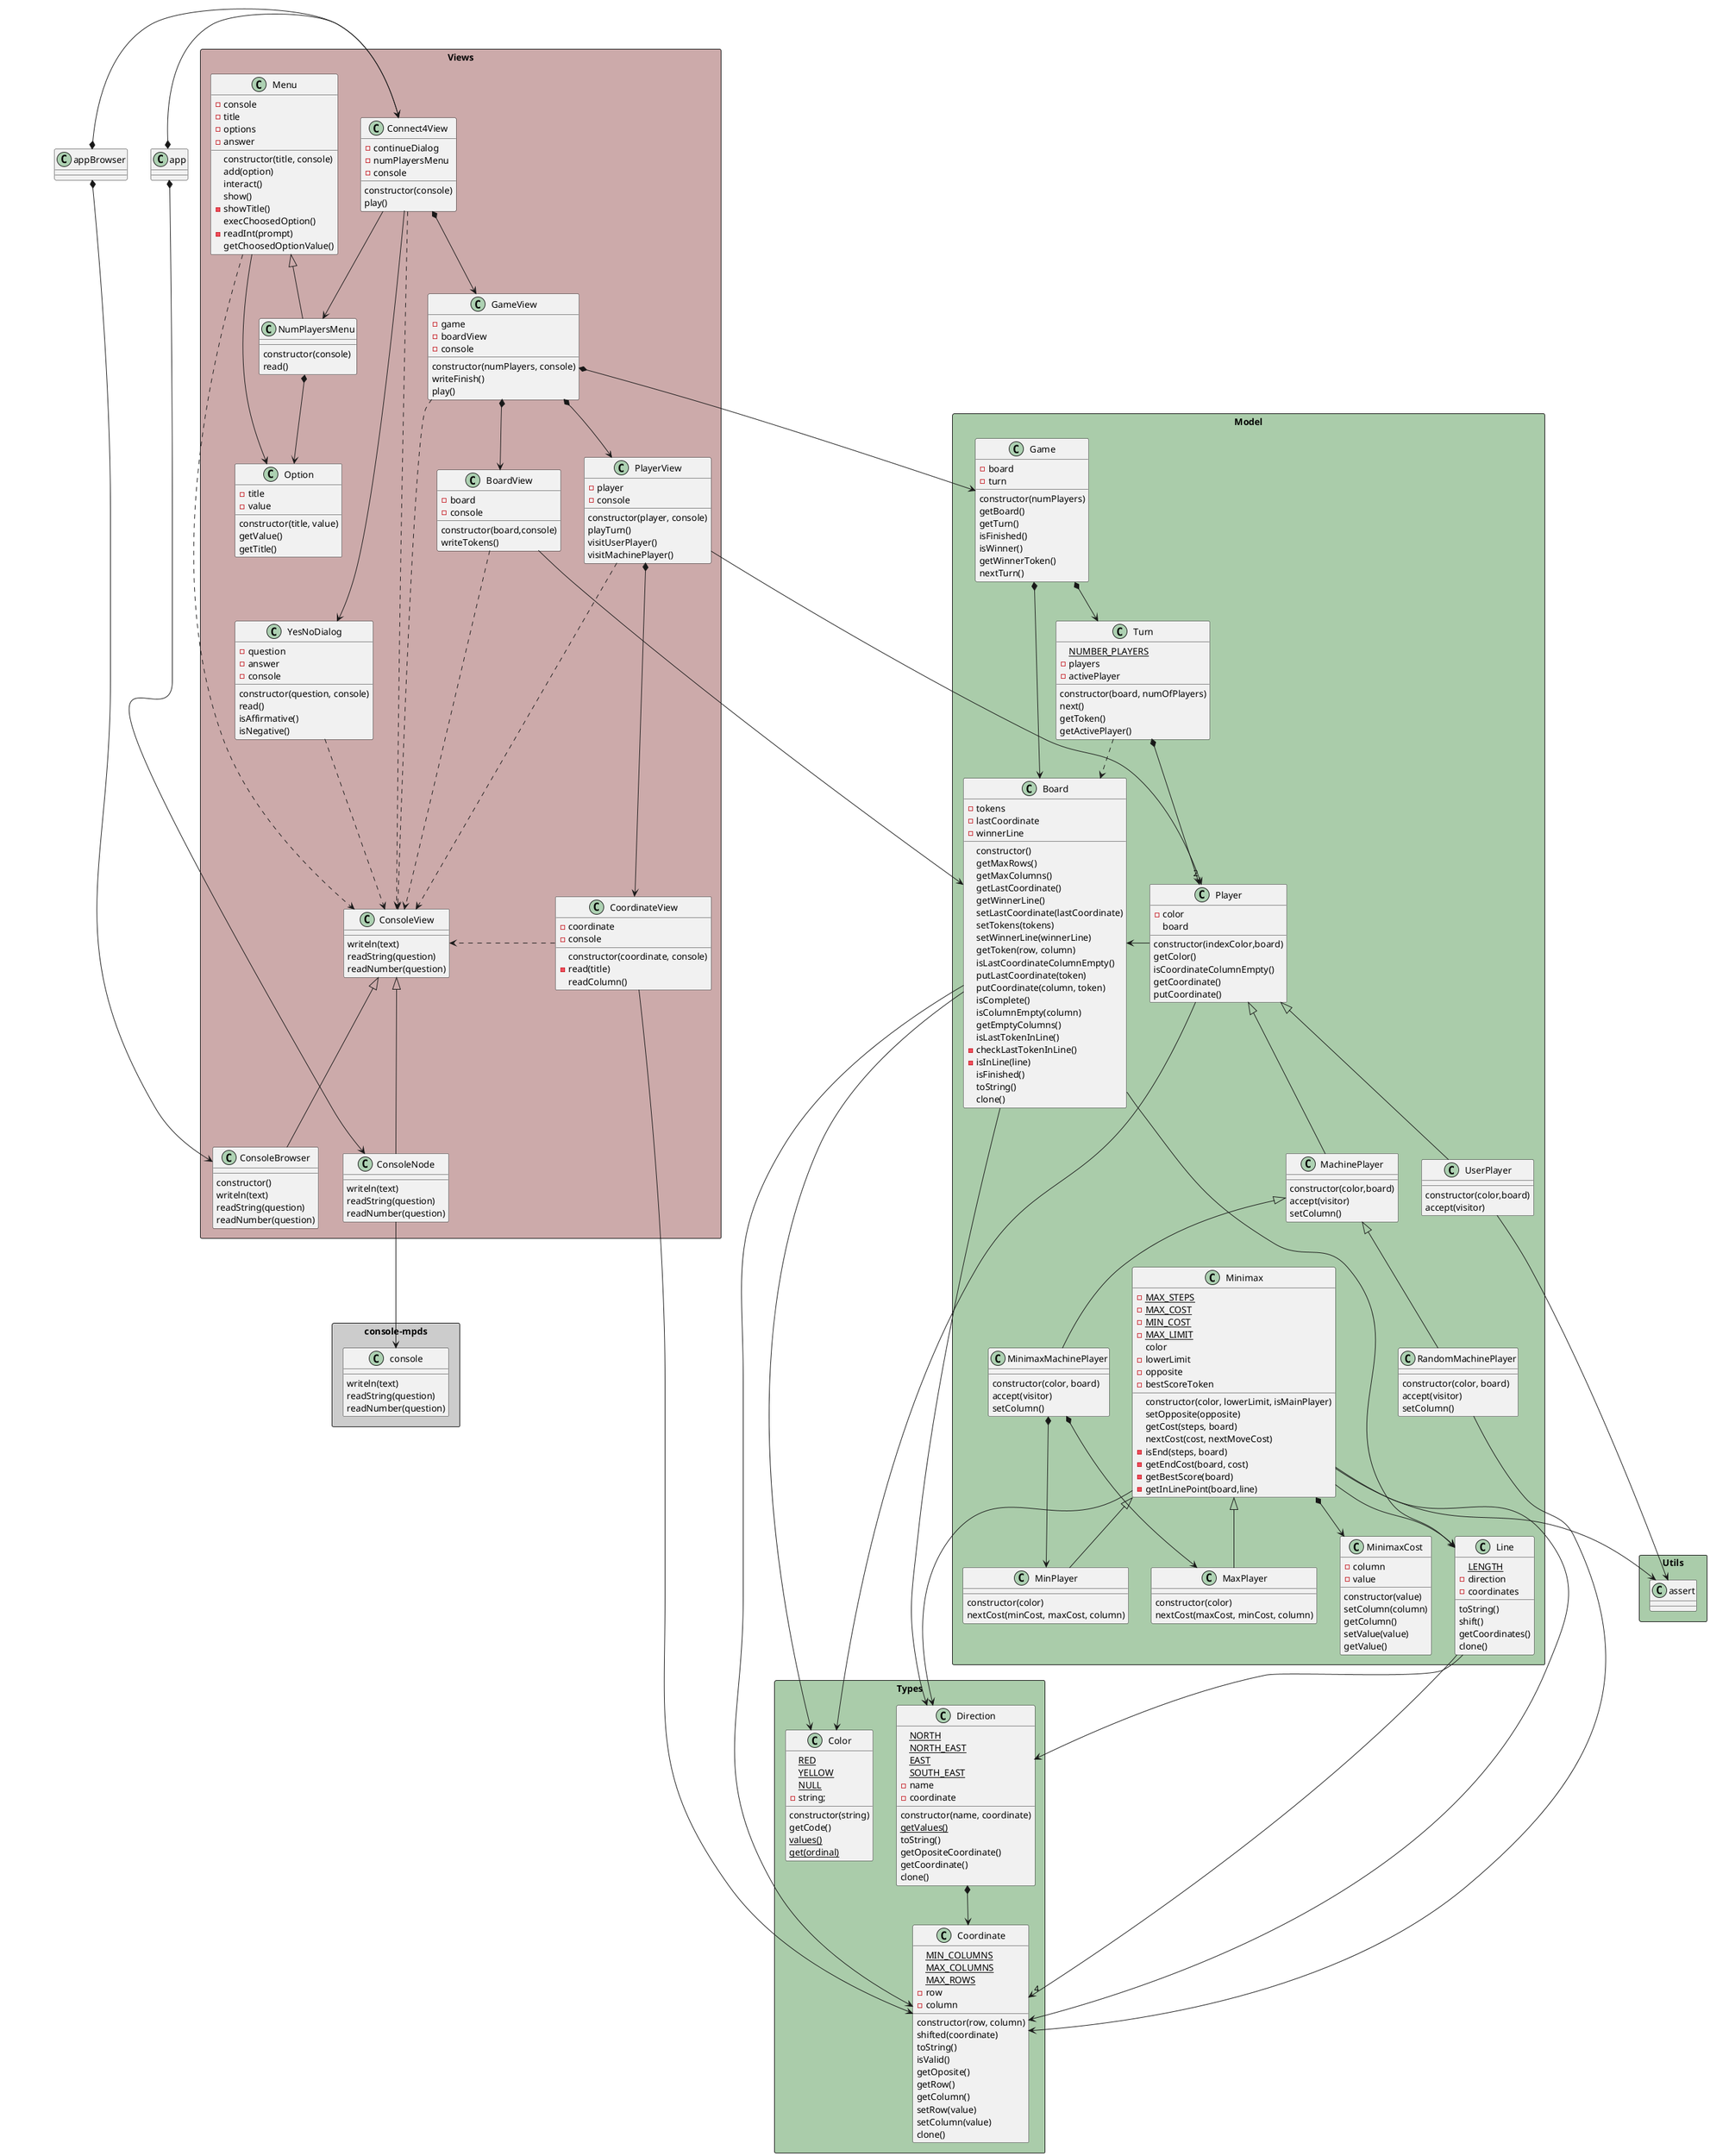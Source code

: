 @startuml connect4_constructorFunction_classdiagram

package "console-mpds" <<Rectangle>> #ccc {
    class console {
        writeln(text)
        readString(question)
        readNumber(question)
    }
}

package "Types" <<Rectangle>> #aca {
    class Coordinate {
        {static} MIN_COLUMNS
        {static} MAX_COLUMNS
        {static} MAX_ROWS
        -row
        -column
        constructor(row, column)
        shifted(coordinate)
        toString()
        isValid()
        getOposite()
        getRow()
        getColumn()
        setRow(value)
        setColumn(value)
        clone()
    }

    class Direction {
        {static} NORTH
        {static} NORTH_EAST
        {static} EAST
        {static} SOUTH_EAST
        -name
        -coordinate
        constructor(name, coordinate)
        {static} getValues()
        toString()
        getOpositeCoordinate()
        getCoordinate()
        clone()
    }

    class Color {
        {static} RED
        {static} YELLOW
        {static} NULL
        -string;
        constructor(string) 
        getCode()
        {static} values()
        {static} get(ordinal)
    }    
}    

package "Utils" <<Rectangle>> #aca {
    class assert
}   

package "Model" <<Rectangle>> #aca {

    class Board {
        -tokens
        -lastCoordinate
        -winnerLine
        constructor()
        getMaxRows()
        getMaxColumns()
        getLastCoordinate()
        getWinnerLine()
        setLastCoordinate(lastCoordinate)
        setTokens(tokens)
        setWinnerLine(winnerLine)
        getToken(row, column)
        isLastCoordinateColumnEmpty()
        putLastCoordinate(token)
        putCoordinate(column, token)
        isComplete()
        isColumnEmpty(column)
        getEmptyColumns()
        isLastTokenInLine()
        -checkLastTokenInLine() 
        -isInLine(line)
        isFinished()
        toString()
        clone()
    }

    class Game {
        -board
        -turn
        constructor(numPlayers)
        getBoard()
        getTurn()
        isFinished()
        isWinner()
        getWinnerToken()
        nextTurn()
    }

    class Line {
        {static} LENGTH
        -direction
        -coordinates
        toString()
        shift()
        getCoordinates()
        clone()
    }

    class Player{
        -color
        board
        constructor(indexColor,board)
        getColor()
        isCoordinateColumnEmpty()
        getCoordinate()
        putCoordinate()
    }

    class UserPlayer extends Player{
        constructor(color,board)
        accept(visitor) 
    }

    class MachinePlayer extends Player{
        constructor(color,board)
        accept(visitor)
        setColumn()
    }    

    class RandomMachinePlayer extends MachinePlayer{
        constructor(color, board)
        accept(visitor)    
        setColumn()
    }  

    class MinimaxMachinePlayer extends MachinePlayer{
        constructor(color, board)
        accept(visitor)
        setColumn()
    }  

    class Minimax {
        {static} -MAX_STEPS
        {static} -MAX_COST
        {static} -MIN_COST
        {static} -MAX_LIMIT 
        color
        -lowerLimit
        -opposite
        -bestScoreToken
        constructor(color, lowerLimit, isMainPlayer)
        setOpposite(opposite)
        getCost(steps, board)
        nextCost(cost, nextMoveCost)
        -isEnd(steps, board)
        -getEndCost(board, cost)
        -getBestScore(board)
        -getInLinePoint(board,line)
    }

    class MaxPlayer extends Minimax {
        constructor(color)
        nextCost(maxCost, minCost, column)
    }

    class MinPlayer extends Minimax {
        constructor(color)
        nextCost(minCost, maxCost, column)
    }

    class MinimaxCost {
        -column
        -value

        constructor(value)
        setColumn(column)
        getColumn()
        setValue(value)
        getValue()
    }

    class Turn{
        {static} NUMBER_PLAYERS
        -players
        -activePlayer
        constructor(board, numOfPlayers)
        next()
        getToken()
        getActivePlayer()
    }
}

package "Views" <<Rectangle>> #caa {
    class BoardView{
        -board
        -console
        constructor(board,console)
        writeTokens()
    }

    class Connect4View {
        -continueDialog
        -numPlayersMenu
        -console
        constructor(console)
        play()
    }

    class CoordinateView {
        -coordinate
        -console
        constructor(coordinate, console)
        -read(title)
        readColumn()
    }

    class GameView {
        -game
        -boardView
        -console
        constructor(numPlayers, console)
        writeFinish()
        play()
    }

    class PlayerView {
        -player
        -console
        constructor(player, console) 
        playTurn()
        visitUserPlayer()
        visitMachinePlayer()
    }

    class YesNoDialog {
        -question
        -answer
        -console
        constructor(question, console)
        read()
        isAffirmative()
        isNegative()
    }

    class Option {
        -title
        -value
        constructor(title, value) 
        getValue()
        getTitle()
    }

    class Menu {
        -console
        -title
        -options
        -answer
        constructor(title, console)
        add(option)
        interact()
        show()
        -showTitle()
        execChoosedOption()
        -readInt(prompt)
        getChoosedOptionValue()
    }

    class NumPlayersMenu extends Menu {
        constructor(console)
        read()
    }

    class ConsoleView {
        writeln(text)
        readString(question)
        readNumber(question)
    }   

    class ConsoleNode extends ConsoleView {
        writeln(text)
        readString(question)
        readNumber(question)
    }

    class ConsoleBrowser extends ConsoleView {
        constructor()
        writeln(text)
        readString(question)
        readNumber(question)
    }

}

Direction *-down-> Coordinate

Line -down-> "4" Coordinate
Line -down-> Direction

Board -down-> Coordinate
Board -down-> Direction
Board -down-> Line
Board -down-> Color

Player -down-> Color

RandomMachinePlayer --> Coordinate

MinimaxMachinePlayer *-d-> MaxPlayer
MinimaxMachinePlayer *-d-> MinPlayer

Minimax -d-> Line
Minimax -d-> Coordinate
Minimax -d-> Direction
Minimax *-d-> MinimaxCost
Minimax --> assert

UserPlayer --> assert

Turn *-down-> "2" Player
Turn .-> Board

Player -r-> Board

Game *-down-> Board
Game *-down-> Turn

CoordinateView -> Coordinate

BoardView -down-> Board

PlayerView -down-> Player
PlayerView *-down-> CoordinateView

GameView *-down-> Game
GameView *-down-> BoardView
GameView *-down-> PlayerView

Connect4View -down-> YesNoDialog
Connect4View -down-> NumPlayersMenu
Connect4View *-down-> GameView

Menu --> Option
NumPlayersMenu *-down-> Option

Connect4View .-down-> ConsoleView
YesNoDialog .-right-> ConsoleView
GameView .-down-> ConsoleView
BoardView .-down-> ConsoleView
PlayerView .-down-> ConsoleView
CoordinateView .-right-> ConsoleView
Menu .-down-> ConsoleView

ConsoleNode -down-> console

app *-> ConsoleNode
app *-> Connect4View
appBrowser *-> ConsoleBrowser
appBrowser *-> Connect4View

@enduml